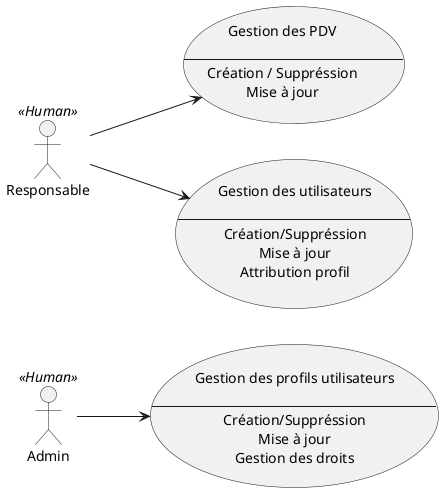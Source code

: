 @startuml
/' Start UML Class '/

/' Flow Direction '/
left to right direction

/' Actor and Entity '/
"Admin" << Human >> as A1
"Responsable" << Human >> as R1

/' UseCase Relationship '/
/' Gestion des PDV '/
usecase setPDV as "
    Gestion des PDV

    --
    Création / Suppréssion
    Mise à jour
"
R1 --> (setPDV)

/' Gestion des utilisateurs '/
usecase setUser as "
Gestion des utilisateurs

--
Création/Suppréssion
Mise à jour
Attribution profil
"
R1 --> (setUser)

/' Gestion des profils utilisateur '/
usecase setProfile as "
Gestion des profils utilisateurs

--
Création/Suppréssion
Mise à jour
Gestion des droits
"
A1 --> (setProfile)

/' End UML Class '/
@enduml
